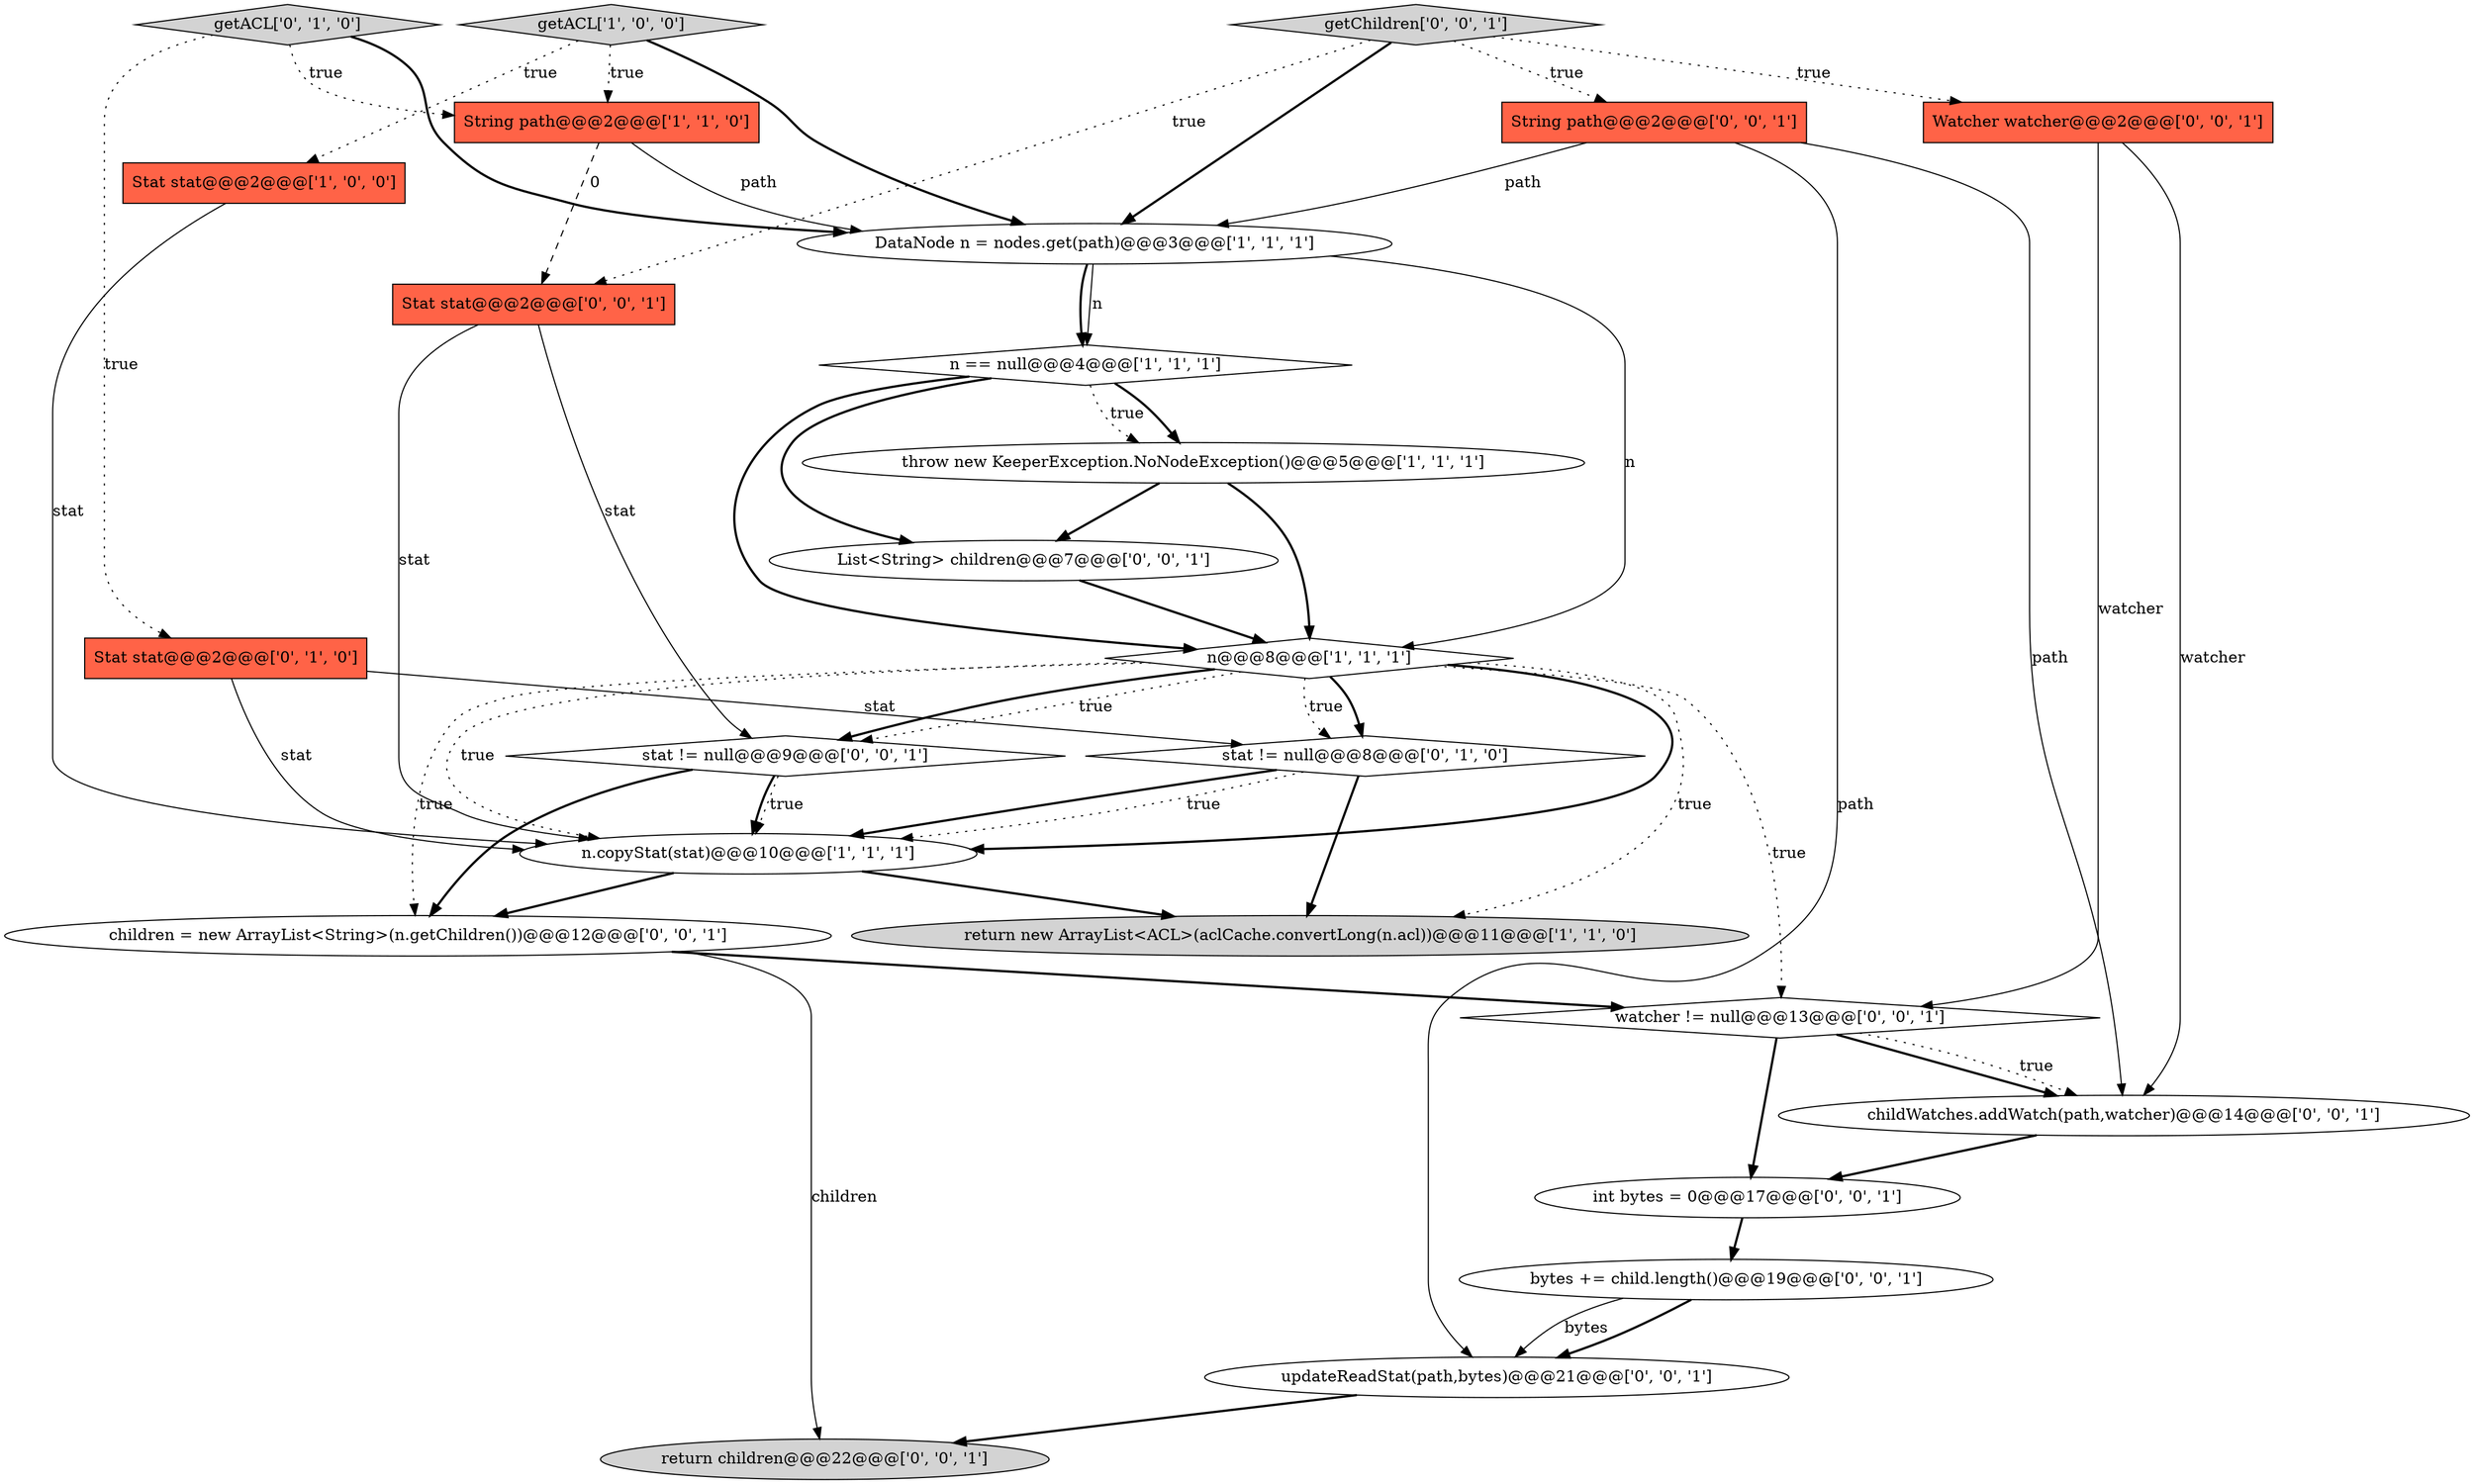 digraph {
12 [style = filled, label = "Watcher watcher@@@2@@@['0', '0', '1']", fillcolor = tomato, shape = box image = "AAA0AAABBB3BBB"];
15 [style = filled, label = "List<String> children@@@7@@@['0', '0', '1']", fillcolor = white, shape = ellipse image = "AAA0AAABBB3BBB"];
6 [style = filled, label = "String path@@@2@@@['1', '1', '0']", fillcolor = tomato, shape = box image = "AAA0AAABBB1BBB"];
11 [style = filled, label = "Stat stat@@@2@@@['0', '1', '0']", fillcolor = tomato, shape = box image = "AAA0AAABBB2BBB"];
19 [style = filled, label = "childWatches.addWatch(path,watcher)@@@14@@@['0', '0', '1']", fillcolor = white, shape = ellipse image = "AAA0AAABBB3BBB"];
23 [style = filled, label = "getChildren['0', '0', '1']", fillcolor = lightgray, shape = diamond image = "AAA0AAABBB3BBB"];
21 [style = filled, label = "children = new ArrayList<String>(n.getChildren())@@@12@@@['0', '0', '1']", fillcolor = white, shape = ellipse image = "AAA0AAABBB3BBB"];
1 [style = filled, label = "return new ArrayList<ACL>(aclCache.convertLong(n.acl))@@@11@@@['1', '1', '0']", fillcolor = lightgray, shape = ellipse image = "AAA0AAABBB1BBB"];
13 [style = filled, label = "bytes += child.length()@@@19@@@['0', '0', '1']", fillcolor = white, shape = ellipse image = "AAA0AAABBB3BBB"];
17 [style = filled, label = "updateReadStat(path,bytes)@@@21@@@['0', '0', '1']", fillcolor = white, shape = ellipse image = "AAA0AAABBB3BBB"];
22 [style = filled, label = "int bytes = 0@@@17@@@['0', '0', '1']", fillcolor = white, shape = ellipse image = "AAA0AAABBB3BBB"];
8 [style = filled, label = "throw new KeeperException.NoNodeException()@@@5@@@['1', '1', '1']", fillcolor = white, shape = ellipse image = "AAA0AAABBB1BBB"];
0 [style = filled, label = "DataNode n = nodes.get(path)@@@3@@@['1', '1', '1']", fillcolor = white, shape = ellipse image = "AAA0AAABBB1BBB"];
7 [style = filled, label = "getACL['1', '0', '0']", fillcolor = lightgray, shape = diamond image = "AAA0AAABBB1BBB"];
9 [style = filled, label = "stat != null@@@8@@@['0', '1', '0']", fillcolor = white, shape = diamond image = "AAA1AAABBB2BBB"];
18 [style = filled, label = "stat != null@@@9@@@['0', '0', '1']", fillcolor = white, shape = diamond image = "AAA0AAABBB3BBB"];
24 [style = filled, label = "Stat stat@@@2@@@['0', '0', '1']", fillcolor = tomato, shape = box image = "AAA0AAABBB3BBB"];
2 [style = filled, label = "Stat stat@@@2@@@['1', '0', '0']", fillcolor = tomato, shape = box image = "AAA0AAABBB1BBB"];
4 [style = filled, label = "n@@@8@@@['1', '1', '1']", fillcolor = white, shape = diamond image = "AAA0AAABBB1BBB"];
5 [style = filled, label = "n.copyStat(stat)@@@10@@@['1', '1', '1']", fillcolor = white, shape = ellipse image = "AAA0AAABBB1BBB"];
20 [style = filled, label = "String path@@@2@@@['0', '0', '1']", fillcolor = tomato, shape = box image = "AAA0AAABBB3BBB"];
16 [style = filled, label = "watcher != null@@@13@@@['0', '0', '1']", fillcolor = white, shape = diamond image = "AAA0AAABBB3BBB"];
10 [style = filled, label = "getACL['0', '1', '0']", fillcolor = lightgray, shape = diamond image = "AAA0AAABBB2BBB"];
3 [style = filled, label = "n == null@@@4@@@['1', '1', '1']", fillcolor = white, shape = diamond image = "AAA0AAABBB1BBB"];
14 [style = filled, label = "return children@@@22@@@['0', '0', '1']", fillcolor = lightgray, shape = ellipse image = "AAA0AAABBB3BBB"];
7->2 [style = dotted, label="true"];
20->17 [style = solid, label="path"];
4->16 [style = dotted, label="true"];
8->4 [style = bold, label=""];
9->5 [style = dotted, label="true"];
12->19 [style = solid, label="watcher"];
4->21 [style = dotted, label="true"];
23->20 [style = dotted, label="true"];
18->5 [style = dotted, label="true"];
13->17 [style = bold, label=""];
11->9 [style = solid, label="stat"];
5->1 [style = bold, label=""];
21->16 [style = bold, label=""];
4->5 [style = bold, label=""];
24->18 [style = solid, label="stat"];
15->4 [style = bold, label=""];
18->5 [style = bold, label=""];
16->19 [style = bold, label=""];
3->8 [style = dotted, label="true"];
4->18 [style = dotted, label="true"];
23->24 [style = dotted, label="true"];
19->22 [style = bold, label=""];
17->14 [style = bold, label=""];
0->3 [style = bold, label=""];
16->22 [style = bold, label=""];
4->1 [style = dotted, label="true"];
10->0 [style = bold, label=""];
11->5 [style = solid, label="stat"];
13->17 [style = solid, label="bytes"];
23->0 [style = bold, label=""];
21->14 [style = solid, label="children"];
7->6 [style = dotted, label="true"];
23->12 [style = dotted, label="true"];
22->13 [style = bold, label=""];
5->21 [style = bold, label=""];
4->9 [style = bold, label=""];
7->0 [style = bold, label=""];
6->24 [style = dashed, label="0"];
3->8 [style = bold, label=""];
8->15 [style = bold, label=""];
3->15 [style = bold, label=""];
18->21 [style = bold, label=""];
4->5 [style = dotted, label="true"];
10->6 [style = dotted, label="true"];
6->0 [style = solid, label="path"];
20->19 [style = solid, label="path"];
12->16 [style = solid, label="watcher"];
4->9 [style = dotted, label="true"];
10->11 [style = dotted, label="true"];
9->5 [style = bold, label=""];
9->1 [style = bold, label=""];
0->3 [style = solid, label="n"];
20->0 [style = solid, label="path"];
24->5 [style = solid, label="stat"];
3->4 [style = bold, label=""];
4->18 [style = bold, label=""];
16->19 [style = dotted, label="true"];
0->4 [style = solid, label="n"];
2->5 [style = solid, label="stat"];
}
